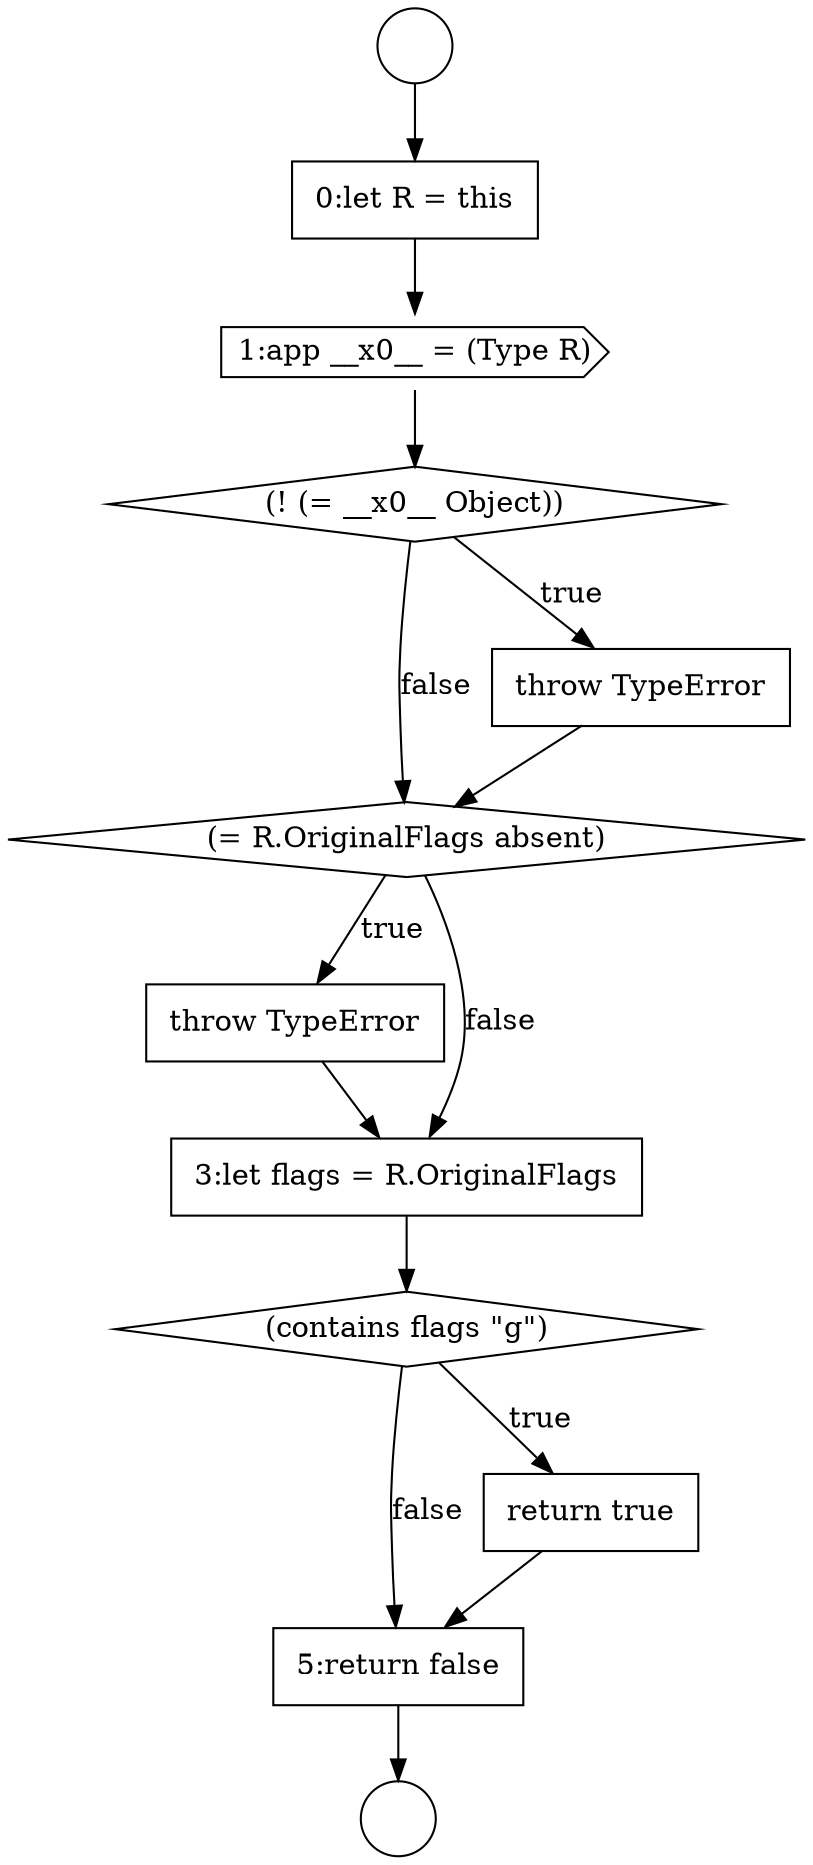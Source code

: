 digraph {
  node12774 [shape=cds, label=<<font color="black">1:app __x0__ = (Type R)</font>> color="black" fillcolor="white" style=filled]
  node12782 [shape=none, margin=0, label=<<font color="black">
    <table border="0" cellborder="1" cellspacing="0" cellpadding="10">
      <tr><td align="left">5:return false</td></tr>
    </table>
  </font>> color="black" fillcolor="white" style=filled]
  node12777 [shape=diamond, label=<<font color="black">(= R.OriginalFlags absent)</font>> color="black" fillcolor="white" style=filled]
  node12773 [shape=none, margin=0, label=<<font color="black">
    <table border="0" cellborder="1" cellspacing="0" cellpadding="10">
      <tr><td align="left">0:let R = this</td></tr>
    </table>
  </font>> color="black" fillcolor="white" style=filled]
  node12778 [shape=none, margin=0, label=<<font color="black">
    <table border="0" cellborder="1" cellspacing="0" cellpadding="10">
      <tr><td align="left">throw TypeError</td></tr>
    </table>
  </font>> color="black" fillcolor="white" style=filled]
  node12776 [shape=none, margin=0, label=<<font color="black">
    <table border="0" cellborder="1" cellspacing="0" cellpadding="10">
      <tr><td align="left">throw TypeError</td></tr>
    </table>
  </font>> color="black" fillcolor="white" style=filled]
  node12780 [shape=diamond, label=<<font color="black">(contains flags &quot;g&quot;)</font>> color="black" fillcolor="white" style=filled]
  node12779 [shape=none, margin=0, label=<<font color="black">
    <table border="0" cellborder="1" cellspacing="0" cellpadding="10">
      <tr><td align="left">3:let flags = R.OriginalFlags</td></tr>
    </table>
  </font>> color="black" fillcolor="white" style=filled]
  node12772 [shape=circle label=" " color="black" fillcolor="white" style=filled]
  node12771 [shape=circle label=" " color="black" fillcolor="white" style=filled]
  node12775 [shape=diamond, label=<<font color="black">(! (= __x0__ Object))</font>> color="black" fillcolor="white" style=filled]
  node12781 [shape=none, margin=0, label=<<font color="black">
    <table border="0" cellborder="1" cellspacing="0" cellpadding="10">
      <tr><td align="left">return true</td></tr>
    </table>
  </font>> color="black" fillcolor="white" style=filled]
  node12778 -> node12779 [ color="black"]
  node12777 -> node12778 [label=<<font color="black">true</font>> color="black"]
  node12777 -> node12779 [label=<<font color="black">false</font>> color="black"]
  node12776 -> node12777 [ color="black"]
  node12782 -> node12772 [ color="black"]
  node12779 -> node12780 [ color="black"]
  node12775 -> node12776 [label=<<font color="black">true</font>> color="black"]
  node12775 -> node12777 [label=<<font color="black">false</font>> color="black"]
  node12781 -> node12782 [ color="black"]
  node12774 -> node12775 [ color="black"]
  node12773 -> node12774 [ color="black"]
  node12771 -> node12773 [ color="black"]
  node12780 -> node12781 [label=<<font color="black">true</font>> color="black"]
  node12780 -> node12782 [label=<<font color="black">false</font>> color="black"]
}
